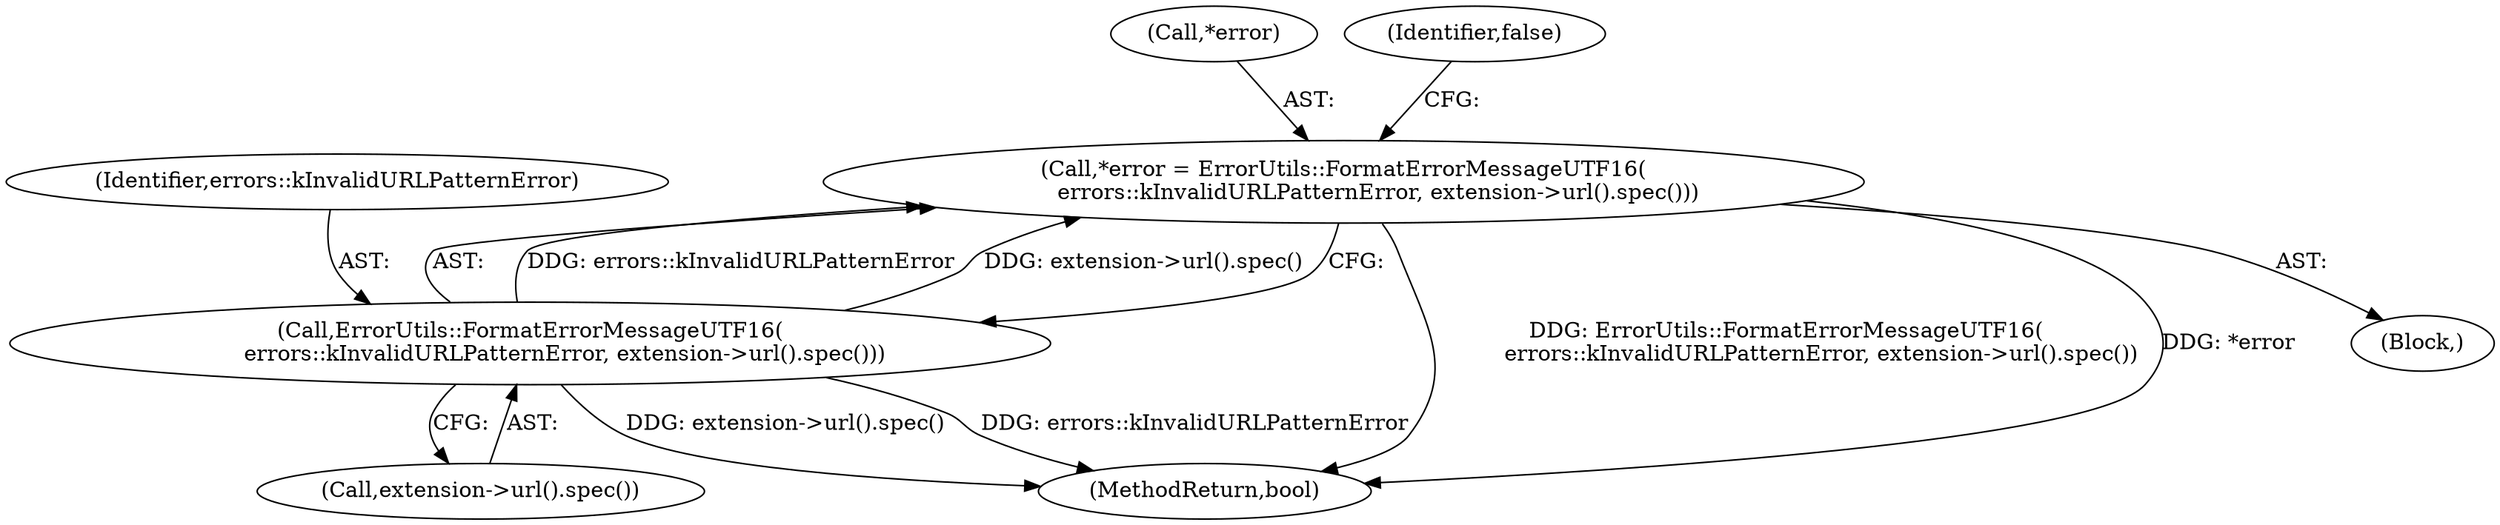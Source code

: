 digraph "0_Chrome_2aa406a8b4577103e7b933c75ec0e372830f20fe_0@pointer" {
"1000176" [label="(Call,*error = ErrorUtils::FormatErrorMessageUTF16(\n          errors::kInvalidURLPatternError, extension->url().spec()))"];
"1000179" [label="(Call,ErrorUtils::FormatErrorMessageUTF16(\n          errors::kInvalidURLPatternError, extension->url().spec()))"];
"1000177" [label="(Call,*error)"];
"1000179" [label="(Call,ErrorUtils::FormatErrorMessageUTF16(\n          errors::kInvalidURLPatternError, extension->url().spec()))"];
"1000256" [label="(MethodReturn,bool)"];
"1000176" [label="(Call,*error = ErrorUtils::FormatErrorMessageUTF16(\n          errors::kInvalidURLPatternError, extension->url().spec()))"];
"1000180" [label="(Identifier,errors::kInvalidURLPatternError)"];
"1000175" [label="(Block,)"];
"1000181" [label="(Call,extension->url().spec())"];
"1000183" [label="(Identifier,false)"];
"1000176" -> "1000175"  [label="AST: "];
"1000176" -> "1000179"  [label="CFG: "];
"1000177" -> "1000176"  [label="AST: "];
"1000179" -> "1000176"  [label="AST: "];
"1000183" -> "1000176"  [label="CFG: "];
"1000176" -> "1000256"  [label="DDG: ErrorUtils::FormatErrorMessageUTF16(\n          errors::kInvalidURLPatternError, extension->url().spec())"];
"1000176" -> "1000256"  [label="DDG: *error"];
"1000179" -> "1000176"  [label="DDG: errors::kInvalidURLPatternError"];
"1000179" -> "1000176"  [label="DDG: extension->url().spec()"];
"1000179" -> "1000181"  [label="CFG: "];
"1000180" -> "1000179"  [label="AST: "];
"1000181" -> "1000179"  [label="AST: "];
"1000179" -> "1000256"  [label="DDG: extension->url().spec()"];
"1000179" -> "1000256"  [label="DDG: errors::kInvalidURLPatternError"];
}
